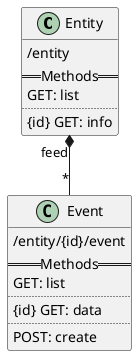 @startuml

class Entity {
/entity
== Methods ==
GET: list
..
{id} GET: info
}

class Event {
/entity/{id}/event
== Methods ==
GET: list
..
{id} GET: data
..
POST: create
}

Entity "feed" *-- " *" Event

@enduml